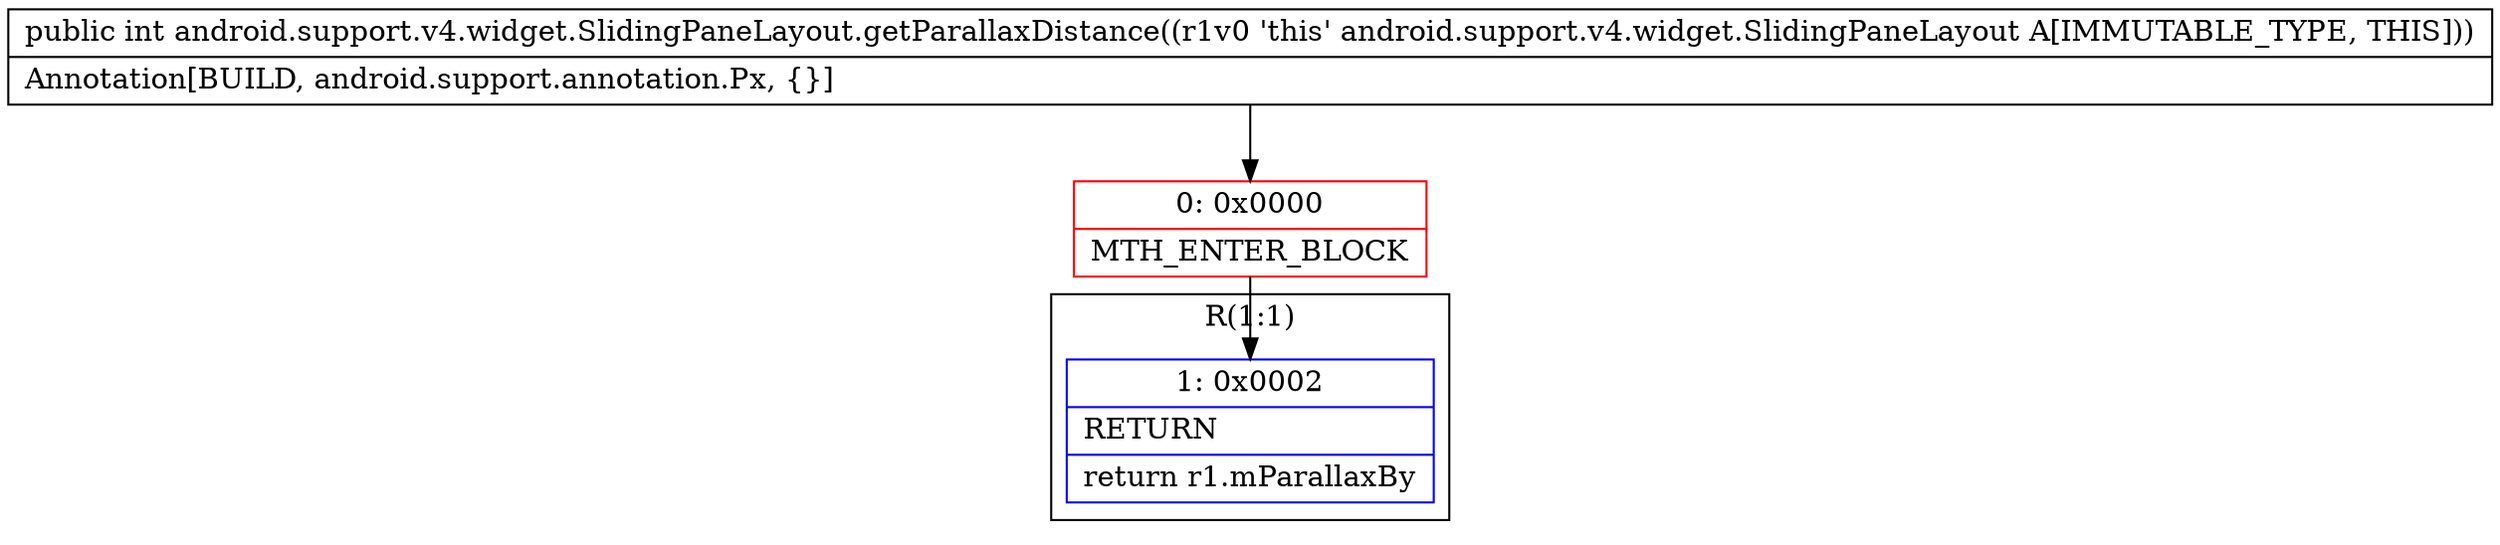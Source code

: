 digraph "CFG forandroid.support.v4.widget.SlidingPaneLayout.getParallaxDistance()I" {
subgraph cluster_Region_2020894392 {
label = "R(1:1)";
node [shape=record,color=blue];
Node_1 [shape=record,label="{1\:\ 0x0002|RETURN\l|return r1.mParallaxBy\l}"];
}
Node_0 [shape=record,color=red,label="{0\:\ 0x0000|MTH_ENTER_BLOCK\l}"];
MethodNode[shape=record,label="{public int android.support.v4.widget.SlidingPaneLayout.getParallaxDistance((r1v0 'this' android.support.v4.widget.SlidingPaneLayout A[IMMUTABLE_TYPE, THIS]))  | Annotation[BUILD, android.support.annotation.Px, \{\}]\l}"];
MethodNode -> Node_0;
Node_0 -> Node_1;
}

